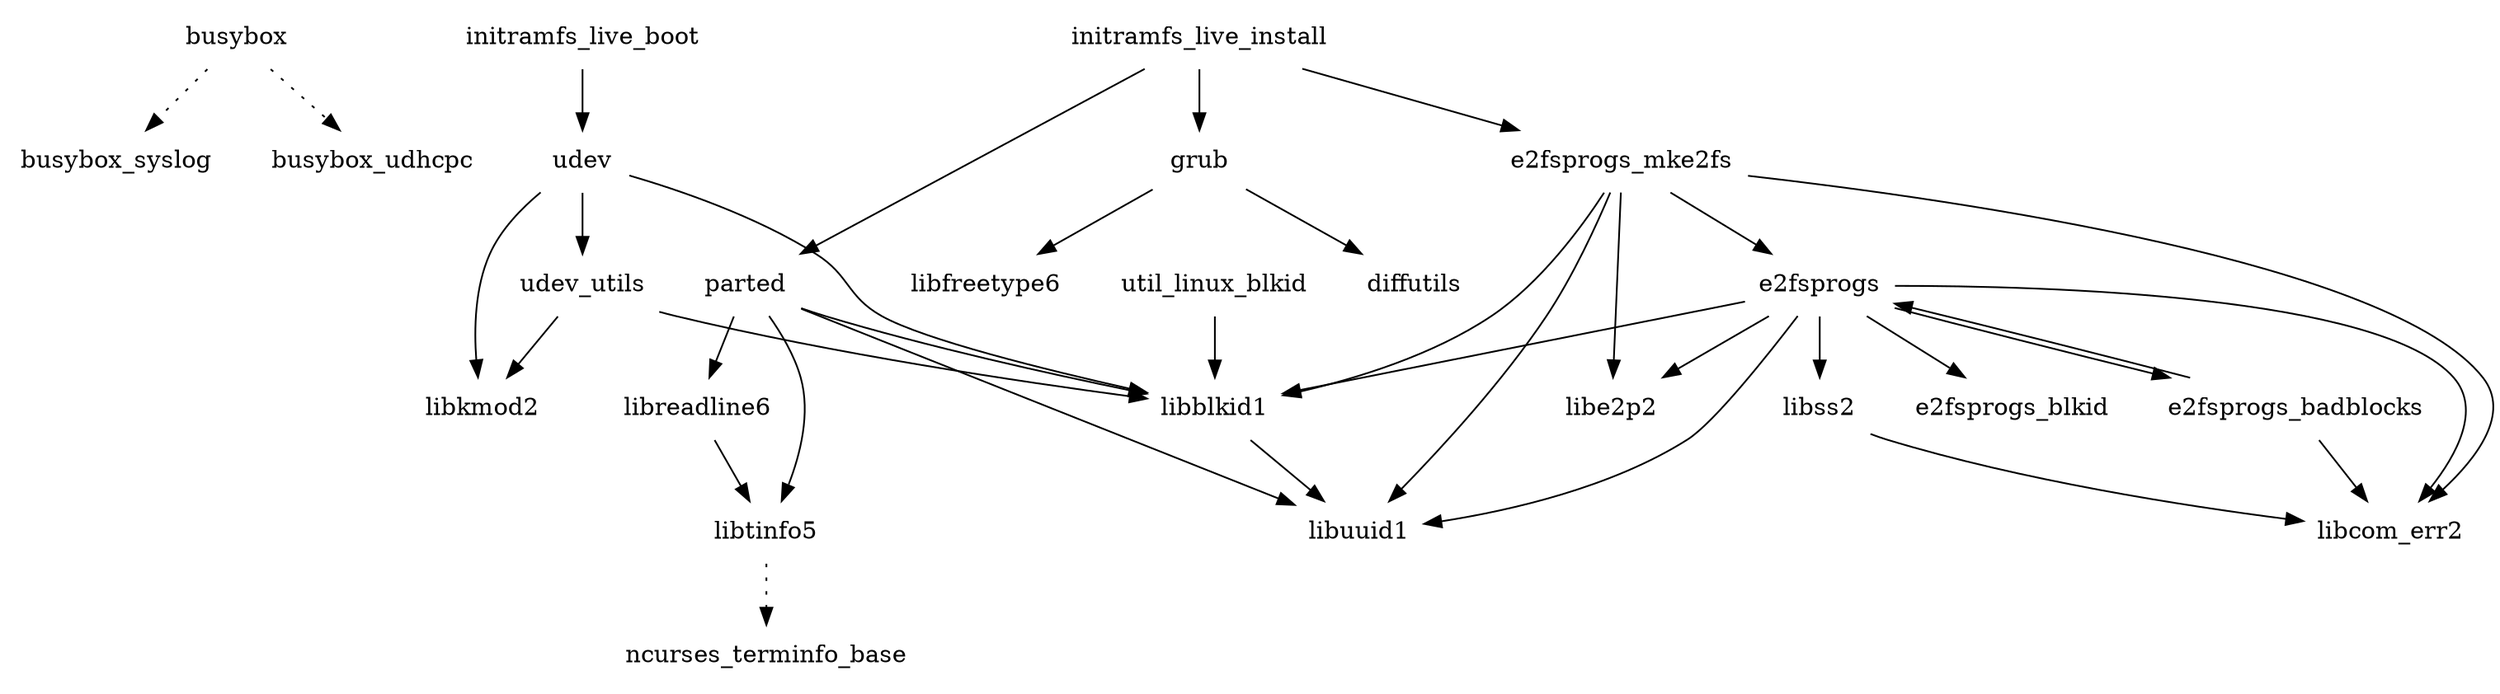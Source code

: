 digraph depends {
    node [shape=plaintext]
busybox -> busybox_syslog [style=dotted];
busybox -> busybox_udhcpc [style=dotted];
e2fsprogs -> libss2;
e2fsprogs -> libcom_err2;
e2fsprogs -> libe2p2;
e2fsprogs -> e2fsprogs_blkid;
e2fsprogs -> e2fsprogs_badblocks;
e2fsprogs -> libblkid1;
e2fsprogs -> libuuid1;
e2fsprogs_badblocks -> e2fsprogs;
e2fsprogs_badblocks -> libcom_err2;
e2fsprogs_mke2fs -> libcom_err2;
e2fsprogs_mke2fs -> libe2p2;
e2fsprogs_mke2fs -> e2fsprogs;
e2fsprogs_mke2fs -> libblkid1;
e2fsprogs_mke2fs -> libuuid1;
grub -> diffutils;
grub -> libfreetype6;
initramfs_live_boot -> udev;
initramfs_live_install -> parted;
initramfs_live_install -> e2fsprogs_mke2fs;
initramfs_live_install -> grub;
libblkid1 -> libuuid1;
libreadline6 -> libtinfo5;
libss2 -> libcom_err2;
libtinfo5 -> ncurses_terminfo_base [style=dotted];
parted -> libreadline6;
parted -> libtinfo5;
parted -> libblkid1;
parted -> libuuid1;
udev -> libkmod2;
udev -> libblkid1;
udev -> udev_utils;
udev_utils -> libkmod2;
udev_utils -> libblkid1;
util_linux_blkid -> libblkid1;
}
